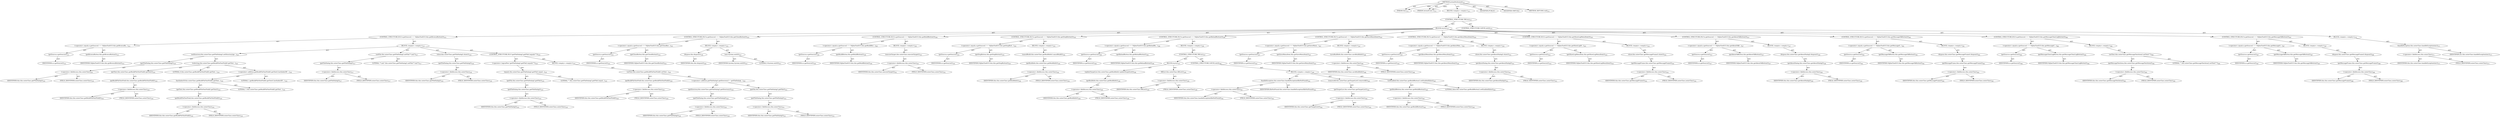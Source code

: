 digraph "actionPerformed" {  
"111669149705" [label = <(METHOD,actionPerformed)<SUB>311</SUB>> ]
"115964116999" [label = <(PARAM,this)<SUB>311</SUB>> ]
"115964117068" [label = <(PARAM,ActionEvent e)<SUB>311</SUB>> ]
"25769803793" [label = <(BLOCK,&lt;empty&gt;,&lt;empty&gt;)<SUB>311</SUB>> ]
"47244640264" [label = <(CONTROL_STRUCTURE,TRY,try)<SUB>312</SUB>> ]
"25769803794" [label = <(BLOCK,try,try)<SUB>312</SUB>> ]
"47244640265" [label = <(CONTROL_STRUCTURE,IF,if (e.getSource() == VAJAntToolGUI.this.getBrowseButton()))<SUB>315</SUB>> ]
"30064771184" [label = <(&lt;operator&gt;.equals,e.getSource() == VAJAntToolGUI.this.getBrowseBu...)<SUB>315</SUB>> ]
"30064771185" [label = <(getSource,e.getSource())<SUB>315</SUB>> ]
"68719477023" [label = <(IDENTIFIER,e,e.getSource())<SUB>315</SUB>> ]
"30064771186" [label = <(getBrowseButton,this.getBrowseButton())<SUB>315</SUB>> ]
"68719476755" [label = <(IDENTIFIER,VAJAntToolGUI.this,this.getBrowseButton())<SUB>315</SUB>> ]
"25769803795" [label = <(BLOCK,&lt;empty&gt;,&lt;empty&gt;)<SUB>315</SUB>> ]
"30064771187" [label = <(setDirectory,this.outerClass.getFileDialog().setDirectory(ge...)<SUB>316</SUB>> ]
"30064771188" [label = <(getFileDialog,this.outerClass.getFileDialog())<SUB>316</SUB>> ]
"30064771189" [label = <(&lt;operator&gt;.fieldAccess,this.outerClass)<SUB>316</SUB>> ]
"68719476758" [label = <(IDENTIFIER,this,this.outerClass.getFileDialog())<SUB>316</SUB>> ]
"55834574884" [label = <(FIELD_IDENTIFIER,outerClass,outerClass)<SUB>316</SUB>> ]
"30064771190" [label = <(substring,this.outerClass.getBuildFileTextField().getText...)<SUB>316</SUB>> ]
"30064771191" [label = <(getText,this.outerClass.getBuildFileTextField().getText())<SUB>316</SUB>> ]
"30064771192" [label = <(getBuildFileTextField,this.outerClass.getBuildFileTextField())<SUB>316</SUB>> ]
"30064771193" [label = <(&lt;operator&gt;.fieldAccess,this.outerClass)<SUB>316</SUB>> ]
"68719476757" [label = <(IDENTIFIER,this,this.outerClass.getBuildFileTextField())<SUB>316</SUB>> ]
"55834574885" [label = <(FIELD_IDENTIFIER,outerClass,outerClass)<SUB>316</SUB>> ]
"90194313230" [label = <(LITERAL,0,this.outerClass.getBuildFileTextField().getText...)<SUB>316</SUB>> ]
"30064771194" [label = <(&lt;operator&gt;.addition,getBuildFileTextField().getText().lastIndexOf('...)<SUB>316</SUB>> ]
"30064771195" [label = <(lastIndexOf,this.outerClass.getBuildFileTextField().getText...)<SUB>316</SUB>> ]
"30064771196" [label = <(getText,this.outerClass.getBuildFileTextField().getText())<SUB>316</SUB>> ]
"30064771197" [label = <(getBuildFileTextField,this.outerClass.getBuildFileTextField())<SUB>316</SUB>> ]
"30064771198" [label = <(&lt;operator&gt;.fieldAccess,this.outerClass)<SUB>316</SUB>> ]
"68719476756" [label = <(IDENTIFIER,this,this.outerClass.getBuildFileTextField())<SUB>316</SUB>> ]
"55834574886" [label = <(FIELD_IDENTIFIER,outerClass,outerClass)<SUB>316</SUB>> ]
"90194313231" [label = <(LITERAL,'\\',this.outerClass.getBuildFileTextField().getText...)<SUB>316</SUB>> ]
"90194313232" [label = <(LITERAL,1,getBuildFileTextField().getText().lastIndexOf('...)<SUB>316</SUB>> ]
"30064771199" [label = <(setFile,this.outerClass.getFileDialog().setFile(&quot;*.xml&quot;))<SUB>317</SUB>> ]
"30064771200" [label = <(getFileDialog,this.outerClass.getFileDialog())<SUB>317</SUB>> ]
"30064771201" [label = <(&lt;operator&gt;.fieldAccess,this.outerClass)<SUB>317</SUB>> ]
"68719476759" [label = <(IDENTIFIER,this,this.outerClass.getFileDialog())<SUB>317</SUB>> ]
"55834574887" [label = <(FIELD_IDENTIFIER,outerClass,outerClass)<SUB>317</SUB>> ]
"90194313233" [label = <(LITERAL,&quot;*.xml&quot;,this.outerClass.getFileDialog().setFile(&quot;*.xml&quot;))<SUB>317</SUB>> ]
"30064771202" [label = <(show,this.outerClass.getFileDialog().show())<SUB>318</SUB>> ]
"30064771203" [label = <(getFileDialog,this.outerClass.getFileDialog())<SUB>318</SUB>> ]
"30064771204" [label = <(&lt;operator&gt;.fieldAccess,this.outerClass)<SUB>318</SUB>> ]
"68719476760" [label = <(IDENTIFIER,this,this.outerClass.getFileDialog())<SUB>318</SUB>> ]
"55834574888" [label = <(FIELD_IDENTIFIER,outerClass,outerClass)<SUB>318</SUB>> ]
"47244640266" [label = <(CONTROL_STRUCTURE,IF,if (!getFileDialog().getFile().equals(&quot;&quot;)))<SUB>319</SUB>> ]
"30064771205" [label = <(&lt;operator&gt;.logicalNot,!getFileDialog().getFile().equals(&quot;&quot;))<SUB>319</SUB>> ]
"30064771206" [label = <(equals,this.outerClass.getFileDialog().getFile().equal...)<SUB>319</SUB>> ]
"30064771207" [label = <(getFile,this.outerClass.getFileDialog().getFile())<SUB>319</SUB>> ]
"30064771208" [label = <(getFileDialog,this.outerClass.getFileDialog())<SUB>319</SUB>> ]
"30064771209" [label = <(&lt;operator&gt;.fieldAccess,this.outerClass)<SUB>319</SUB>> ]
"68719476761" [label = <(IDENTIFIER,this,this.outerClass.getFileDialog())<SUB>319</SUB>> ]
"55834574889" [label = <(FIELD_IDENTIFIER,outerClass,outerClass)<SUB>319</SUB>> ]
"90194313234" [label = <(LITERAL,&quot;&quot;,this.outerClass.getFileDialog().getFile().equal...)<SUB>319</SUB>> ]
"25769803796" [label = <(BLOCK,&lt;empty&gt;,&lt;empty&gt;)<SUB>319</SUB>> ]
"30064771210" [label = <(setText,this.outerClass.getBuildFileTextField().setText...)<SUB>320</SUB>> ]
"30064771211" [label = <(getBuildFileTextField,this.outerClass.getBuildFileTextField())<SUB>320</SUB>> ]
"30064771212" [label = <(&lt;operator&gt;.fieldAccess,this.outerClass)<SUB>320</SUB>> ]
"68719476764" [label = <(IDENTIFIER,this,this.outerClass.getBuildFileTextField())<SUB>320</SUB>> ]
"55834574890" [label = <(FIELD_IDENTIFIER,outerClass,outerClass)<SUB>320</SUB>> ]
"30064771213" [label = <(&lt;operator&gt;.addition,getFileDialog().getDirectory() + getFileDialog(...)<SUB>320</SUB>> ]
"30064771214" [label = <(getDirectory,this.outerClass.getFileDialog().getDirectory())<SUB>320</SUB>> ]
"30064771215" [label = <(getFileDialog,this.outerClass.getFileDialog())<SUB>320</SUB>> ]
"30064771216" [label = <(&lt;operator&gt;.fieldAccess,this.outerClass)<SUB>320</SUB>> ]
"68719476762" [label = <(IDENTIFIER,this,this.outerClass.getFileDialog())<SUB>320</SUB>> ]
"55834574891" [label = <(FIELD_IDENTIFIER,outerClass,outerClass)<SUB>320</SUB>> ]
"30064771217" [label = <(getFile,this.outerClass.getFileDialog().getFile())<SUB>321</SUB>> ]
"30064771218" [label = <(getFileDialog,this.outerClass.getFileDialog())<SUB>321</SUB>> ]
"30064771219" [label = <(&lt;operator&gt;.fieldAccess,this.outerClass)<SUB>321</SUB>> ]
"68719476763" [label = <(IDENTIFIER,this,this.outerClass.getFileDialog())<SUB>321</SUB>> ]
"55834574892" [label = <(FIELD_IDENTIFIER,outerClass,outerClass)<SUB>321</SUB>> ]
"47244640267" [label = <(CONTROL_STRUCTURE,IF,if (e.getSource() == VAJAntToolGUI.this.getCloseButton()))<SUB>325</SUB>> ]
"30064771220" [label = <(&lt;operator&gt;.equals,e.getSource() == VAJAntToolGUI.this.getCloseBut...)<SUB>325</SUB>> ]
"30064771221" [label = <(getSource,e.getSource())<SUB>325</SUB>> ]
"68719477024" [label = <(IDENTIFIER,e,e.getSource())<SUB>325</SUB>> ]
"30064771222" [label = <(getCloseButton,this.getCloseButton())<SUB>325</SUB>> ]
"68719476765" [label = <(IDENTIFIER,VAJAntToolGUI.this,this.getCloseButton())<SUB>325</SUB>> ]
"25769803797" [label = <(BLOCK,&lt;empty&gt;,&lt;empty&gt;)<SUB>325</SUB>> ]
"30064771223" [label = <(dispose,this.dispose())<SUB>326</SUB>> ]
"68719476766" [label = <(IDENTIFIER,this,this.dispose())<SUB>326</SUB>> ]
"30064771224" [label = <(exit,System.exit(0))<SUB>327</SUB>> ]
"68719477025" [label = <(IDENTIFIER,System,System.exit(0))<SUB>327</SUB>> ]
"90194313235" [label = <(LITERAL,0,System.exit(0))<SUB>327</SUB>> ]
"47244640268" [label = <(CONTROL_STRUCTURE,IF,if (e.getSource() == VAJAntToolGUI.this.getBuildButton()))<SUB>330</SUB>> ]
"30064771225" [label = <(&lt;operator&gt;.equals,e.getSource() == VAJAntToolGUI.this.getBuildBut...)<SUB>330</SUB>> ]
"30064771226" [label = <(getSource,e.getSource())<SUB>330</SUB>> ]
"68719477026" [label = <(IDENTIFIER,e,e.getSource())<SUB>330</SUB>> ]
"30064771227" [label = <(getBuildButton,this.getBuildButton())<SUB>330</SUB>> ]
"68719476767" [label = <(IDENTIFIER,VAJAntToolGUI.this,this.getBuildButton())<SUB>330</SUB>> ]
"25769803798" [label = <(BLOCK,&lt;empty&gt;,&lt;empty&gt;)<SUB>330</SUB>> ]
"30064771228" [label = <(executeTarget,this.outerClass.executeTarget())<SUB>331</SUB>> ]
"30064771229" [label = <(&lt;operator&gt;.fieldAccess,this.outerClass)<SUB>331</SUB>> ]
"68719476768" [label = <(IDENTIFIER,this,this.outerClass.executeTarget())<SUB>331</SUB>> ]
"55834574893" [label = <(FIELD_IDENTIFIER,outerClass,outerClass)<SUB>331</SUB>> ]
"47244640269" [label = <(CONTROL_STRUCTURE,IF,if (e.getSource() == VAJAntToolGUI.this.getStopButton()))<SUB>333</SUB>> ]
"30064771230" [label = <(&lt;operator&gt;.equals,e.getSource() == VAJAntToolGUI.this.getStopButt...)<SUB>333</SUB>> ]
"30064771231" [label = <(getSource,e.getSource())<SUB>333</SUB>> ]
"68719477027" [label = <(IDENTIFIER,e,e.getSource())<SUB>333</SUB>> ]
"30064771232" [label = <(getStopButton,this.getStopButton())<SUB>333</SUB>> ]
"68719476769" [label = <(IDENTIFIER,VAJAntToolGUI.this,this.getStopButton())<SUB>333</SUB>> ]
"25769803799" [label = <(BLOCK,&lt;empty&gt;,&lt;empty&gt;)<SUB>333</SUB>> ]
"30064771233" [label = <(cancelBuild,this.outerClass.getBuildInfo().cancelBuild())<SUB>334</SUB>> ]
"30064771234" [label = <(getBuildInfo,this.outerClass.getBuildInfo())<SUB>334</SUB>> ]
"30064771235" [label = <(&lt;operator&gt;.fieldAccess,this.outerClass)<SUB>334</SUB>> ]
"68719476770" [label = <(IDENTIFIER,this,this.outerClass.getBuildInfo())<SUB>334</SUB>> ]
"55834574894" [label = <(FIELD_IDENTIFIER,outerClass,outerClass)<SUB>334</SUB>> ]
"47244640270" [label = <(CONTROL_STRUCTURE,IF,if (e.getSource() == VAJAntToolGUI.this.getReloadButton()))<SUB>336</SUB>> ]
"30064771236" [label = <(&lt;operator&gt;.equals,e.getSource() == VAJAntToolGUI.this.getReloadBu...)<SUB>336</SUB>> ]
"30064771237" [label = <(getSource,e.getSource())<SUB>336</SUB>> ]
"68719477028" [label = <(IDENTIFIER,e,e.getSource())<SUB>336</SUB>> ]
"30064771238" [label = <(getReloadButton,this.getReloadButton())<SUB>336</SUB>> ]
"68719476771" [label = <(IDENTIFIER,VAJAntToolGUI.this,this.getReloadButton())<SUB>336</SUB>> ]
"25769803800" [label = <(BLOCK,&lt;empty&gt;,&lt;empty&gt;)<SUB>336</SUB>> ]
"47244640271" [label = <(CONTROL_STRUCTURE,TRY,try)<SUB>337</SUB>> ]
"25769803801" [label = <(BLOCK,try,try)<SUB>337</SUB>> ]
"30064771239" [label = <(updateTargetList,this.outerClass.getBuildInfo().updateTargetList())<SUB>338</SUB>> ]
"30064771240" [label = <(getBuildInfo,this.outerClass.getBuildInfo())<SUB>338</SUB>> ]
"30064771241" [label = <(&lt;operator&gt;.fieldAccess,this.outerClass)<SUB>338</SUB>> ]
"68719476772" [label = <(IDENTIFIER,this,this.outerClass.getBuildInfo())<SUB>338</SUB>> ]
"55834574895" [label = <(FIELD_IDENTIFIER,outerClass,outerClass)<SUB>338</SUB>> ]
"30064771242" [label = <(fillList,this.outerClass.fillList())<SUB>339</SUB>> ]
"30064771243" [label = <(&lt;operator&gt;.fieldAccess,this.outerClass)<SUB>339</SUB>> ]
"68719476773" [label = <(IDENTIFIER,this,this.outerClass.fillList())<SUB>339</SUB>> ]
"55834574896" [label = <(FIELD_IDENTIFIER,outerClass,outerClass)<SUB>339</SUB>> ]
"47244640272" [label = <(CONTROL_STRUCTURE,CATCH,catch)<SUB>340</SUB>> ]
"25769803802" [label = <(BLOCK,&lt;empty&gt;,&lt;empty&gt;)<SUB>340</SUB>> ]
"30064771244" [label = <(handleException,this.outerClass.handleException(fileNotFound))<SUB>341</SUB>> ]
"30064771245" [label = <(&lt;operator&gt;.fieldAccess,this.outerClass)<SUB>341</SUB>> ]
"68719476774" [label = <(IDENTIFIER,this,this.outerClass.handleException(fileNotFound))<SUB>341</SUB>> ]
"55834574897" [label = <(FIELD_IDENTIFIER,outerClass,outerClass)<SUB>341</SUB>> ]
"68719477029" [label = <(IDENTIFIER,fileNotFound,this.outerClass.handleException(fileNotFound))<SUB>341</SUB>> ]
"30064771246" [label = <(removeAll,this.outerClass.getTargetList().removeAll())<SUB>342</SUB>> ]
"30064771247" [label = <(getTargetList,this.outerClass.getTargetList())<SUB>342</SUB>> ]
"30064771248" [label = <(&lt;operator&gt;.fieldAccess,this.outerClass)<SUB>342</SUB>> ]
"68719476775" [label = <(IDENTIFIER,this,this.outerClass.getTargetList())<SUB>342</SUB>> ]
"55834574898" [label = <(FIELD_IDENTIFIER,outerClass,outerClass)<SUB>342</SUB>> ]
"30064771249" [label = <(setEnabled,this.outerClass.getBuildButton().setEnabled(false))<SUB>343</SUB>> ]
"30064771250" [label = <(getBuildButton,this.outerClass.getBuildButton())<SUB>343</SUB>> ]
"30064771251" [label = <(&lt;operator&gt;.fieldAccess,this.outerClass)<SUB>343</SUB>> ]
"68719476776" [label = <(IDENTIFIER,this,this.outerClass.getBuildButton())<SUB>343</SUB>> ]
"55834574899" [label = <(FIELD_IDENTIFIER,outerClass,outerClass)<SUB>343</SUB>> ]
"90194313236" [label = <(LITERAL,false,this.outerClass.getBuildButton().setEnabled(false))<SUB>343</SUB>> ]
"47244640273" [label = <(CONTROL_STRUCTURE,IF,if (e.getSource() == VAJAntToolGUI.this.getSaveMenuItem()))<SUB>347</SUB>> ]
"30064771252" [label = <(&lt;operator&gt;.equals,e.getSource() == VAJAntToolGUI.this.getSaveMenu...)<SUB>347</SUB>> ]
"30064771253" [label = <(getSource,e.getSource())<SUB>347</SUB>> ]
"68719477030" [label = <(IDENTIFIER,e,e.getSource())<SUB>347</SUB>> ]
"30064771254" [label = <(getSaveMenuItem,this.getSaveMenuItem())<SUB>347</SUB>> ]
"68719476777" [label = <(IDENTIFIER,VAJAntToolGUI.this,this.getSaveMenuItem())<SUB>347</SUB>> ]
"25769803803" [label = <(BLOCK,&lt;empty&gt;,&lt;empty&gt;)<SUB>347</SUB>> ]
"30064771255" [label = <(saveBuildInfo,this.outerClass.saveBuildInfo())<SUB>348</SUB>> ]
"30064771256" [label = <(&lt;operator&gt;.fieldAccess,this.outerClass)<SUB>348</SUB>> ]
"68719476778" [label = <(IDENTIFIER,this,this.outerClass.saveBuildInfo())<SUB>348</SUB>> ]
"55834574900" [label = <(FIELD_IDENTIFIER,outerClass,outerClass)<SUB>348</SUB>> ]
"47244640274" [label = <(CONTROL_STRUCTURE,IF,if (e.getSource() == VAJAntToolGUI.this.getAboutMenuItem()))<SUB>350</SUB>> ]
"30064771257" [label = <(&lt;operator&gt;.equals,e.getSource() == VAJAntToolGUI.this.getAboutMen...)<SUB>350</SUB>> ]
"30064771258" [label = <(getSource,e.getSource())<SUB>350</SUB>> ]
"68719477031" [label = <(IDENTIFIER,e,e.getSource())<SUB>350</SUB>> ]
"30064771259" [label = <(getAboutMenuItem,this.getAboutMenuItem())<SUB>350</SUB>> ]
"68719476779" [label = <(IDENTIFIER,VAJAntToolGUI.this,this.getAboutMenuItem())<SUB>350</SUB>> ]
"25769803804" [label = <(BLOCK,&lt;empty&gt;,&lt;empty&gt;)<SUB>350</SUB>> ]
"30064771260" [label = <(show,this.outerClass.getAboutDialog().show())<SUB>351</SUB>> ]
"30064771261" [label = <(getAboutDialog,this.outerClass.getAboutDialog())<SUB>351</SUB>> ]
"30064771262" [label = <(&lt;operator&gt;.fieldAccess,this.outerClass)<SUB>351</SUB>> ]
"68719476780" [label = <(IDENTIFIER,this,this.outerClass.getAboutDialog())<SUB>351</SUB>> ]
"55834574901" [label = <(FIELD_IDENTIFIER,outerClass,outerClass)<SUB>351</SUB>> ]
"47244640275" [label = <(CONTROL_STRUCTURE,IF,if (e.getSource() == VAJAntToolGUI.this.getShowLogMenuItem()))<SUB>353</SUB>> ]
"30064771263" [label = <(&lt;operator&gt;.equals,e.getSource() == VAJAntToolGUI.this.getShowLogM...)<SUB>353</SUB>> ]
"30064771264" [label = <(getSource,e.getSource())<SUB>353</SUB>> ]
"68719477032" [label = <(IDENTIFIER,e,e.getSource())<SUB>353</SUB>> ]
"30064771265" [label = <(getShowLogMenuItem,this.getShowLogMenuItem())<SUB>353</SUB>> ]
"68719476781" [label = <(IDENTIFIER,VAJAntToolGUI.this,this.getShowLogMenuItem())<SUB>353</SUB>> ]
"25769803805" [label = <(BLOCK,&lt;empty&gt;,&lt;empty&gt;)<SUB>353</SUB>> ]
"30064771266" [label = <(show,this.outerClass.getMessageFrame().show())<SUB>354</SUB>> ]
"30064771267" [label = <(getMessageFrame,this.outerClass.getMessageFrame())<SUB>354</SUB>> ]
"30064771268" [label = <(&lt;operator&gt;.fieldAccess,this.outerClass)<SUB>354</SUB>> ]
"68719476782" [label = <(IDENTIFIER,this,this.outerClass.getMessageFrame())<SUB>354</SUB>> ]
"55834574902" [label = <(FIELD_IDENTIFIER,outerClass,outerClass)<SUB>354</SUB>> ]
"47244640276" [label = <(CONTROL_STRUCTURE,IF,if (e.getSource() == VAJAntToolGUI.this.getAboutOkButton()))<SUB>357</SUB>> ]
"30064771269" [label = <(&lt;operator&gt;.equals,e.getSource() == VAJAntToolGUI.this.getAboutOkB...)<SUB>357</SUB>> ]
"30064771270" [label = <(getSource,e.getSource())<SUB>357</SUB>> ]
"68719477033" [label = <(IDENTIFIER,e,e.getSource())<SUB>357</SUB>> ]
"30064771271" [label = <(getAboutOkButton,this.getAboutOkButton())<SUB>357</SUB>> ]
"68719476783" [label = <(IDENTIFIER,VAJAntToolGUI.this,this.getAboutOkButton())<SUB>357</SUB>> ]
"25769803806" [label = <(BLOCK,&lt;empty&gt;,&lt;empty&gt;)<SUB>357</SUB>> ]
"30064771272" [label = <(dispose,this.outerClass.getAboutDialog().dispose())<SUB>358</SUB>> ]
"30064771273" [label = <(getAboutDialog,this.outerClass.getAboutDialog())<SUB>358</SUB>> ]
"30064771274" [label = <(&lt;operator&gt;.fieldAccess,this.outerClass)<SUB>358</SUB>> ]
"68719476784" [label = <(IDENTIFIER,this,this.outerClass.getAboutDialog())<SUB>358</SUB>> ]
"55834574903" [label = <(FIELD_IDENTIFIER,outerClass,outerClass)<SUB>358</SUB>> ]
"47244640277" [label = <(CONTROL_STRUCTURE,IF,if (e.getSource() == VAJAntToolGUI.this.getMessageOkButton()))<SUB>361</SUB>> ]
"30064771275" [label = <(&lt;operator&gt;.equals,e.getSource() == VAJAntToolGUI.this.getMessageO...)<SUB>361</SUB>> ]
"30064771276" [label = <(getSource,e.getSource())<SUB>361</SUB>> ]
"68719477034" [label = <(IDENTIFIER,e,e.getSource())<SUB>361</SUB>> ]
"30064771277" [label = <(getMessageOkButton,this.getMessageOkButton())<SUB>361</SUB>> ]
"68719476785" [label = <(IDENTIFIER,VAJAntToolGUI.this,this.getMessageOkButton())<SUB>361</SUB>> ]
"25769803807" [label = <(BLOCK,&lt;empty&gt;,&lt;empty&gt;)<SUB>361</SUB>> ]
"30064771278" [label = <(dispose,this.outerClass.getMessageFrame().dispose())<SUB>362</SUB>> ]
"30064771279" [label = <(getMessageFrame,this.outerClass.getMessageFrame())<SUB>362</SUB>> ]
"30064771280" [label = <(&lt;operator&gt;.fieldAccess,this.outerClass)<SUB>362</SUB>> ]
"68719476786" [label = <(IDENTIFIER,this,this.outerClass.getMessageFrame())<SUB>362</SUB>> ]
"55834574904" [label = <(FIELD_IDENTIFIER,outerClass,outerClass)<SUB>362</SUB>> ]
"47244640278" [label = <(CONTROL_STRUCTURE,IF,if (e.getSource() == VAJAntToolGUI.this.getMessageClearLogButton()))<SUB>364</SUB>> ]
"30064771281" [label = <(&lt;operator&gt;.equals,e.getSource() == VAJAntToolGUI.this.getMessageC...)<SUB>364</SUB>> ]
"30064771282" [label = <(getSource,e.getSource())<SUB>364</SUB>> ]
"68719477035" [label = <(IDENTIFIER,e,e.getSource())<SUB>364</SUB>> ]
"30064771283" [label = <(getMessageClearLogButton,this.getMessageClearLogButton())<SUB>364</SUB>> ]
"68719476787" [label = <(IDENTIFIER,VAJAntToolGUI.this,this.getMessageClearLogButton())<SUB>364</SUB>> ]
"25769803808" [label = <(BLOCK,&lt;empty&gt;,&lt;empty&gt;)<SUB>364</SUB>> ]
"30064771284" [label = <(setText,this.outerClass.getMessageTextArea().setText(&quot;&quot;))<SUB>365</SUB>> ]
"30064771285" [label = <(getMessageTextArea,this.outerClass.getMessageTextArea())<SUB>365</SUB>> ]
"30064771286" [label = <(&lt;operator&gt;.fieldAccess,this.outerClass)<SUB>365</SUB>> ]
"68719476788" [label = <(IDENTIFIER,this,this.outerClass.getMessageTextArea())<SUB>365</SUB>> ]
"55834574905" [label = <(FIELD_IDENTIFIER,outerClass,outerClass)<SUB>365</SUB>> ]
"90194313237" [label = <(LITERAL,&quot;&quot;,this.outerClass.getMessageTextArea().setText(&quot;&quot;))<SUB>365</SUB>> ]
"47244640279" [label = <(CONTROL_STRUCTURE,IF,if (e.getSource() == VAJAntToolGUI.this.getMessageOkButton()))<SUB>367</SUB>> ]
"30064771287" [label = <(&lt;operator&gt;.equals,e.getSource() == VAJAntToolGUI.this.getMessageO...)<SUB>367</SUB>> ]
"30064771288" [label = <(getSource,e.getSource())<SUB>367</SUB>> ]
"68719477036" [label = <(IDENTIFIER,e,e.getSource())<SUB>367</SUB>> ]
"30064771289" [label = <(getMessageOkButton,this.getMessageOkButton())<SUB>367</SUB>> ]
"68719476789" [label = <(IDENTIFIER,VAJAntToolGUI.this,this.getMessageOkButton())<SUB>367</SUB>> ]
"25769803809" [label = <(BLOCK,&lt;empty&gt;,&lt;empty&gt;)<SUB>367</SUB>> ]
"30064771290" [label = <(dispose,this.outerClass.getMessageFrame().dispose())<SUB>368</SUB>> ]
"30064771291" [label = <(getMessageFrame,this.outerClass.getMessageFrame())<SUB>368</SUB>> ]
"30064771292" [label = <(&lt;operator&gt;.fieldAccess,this.outerClass)<SUB>368</SUB>> ]
"68719476790" [label = <(IDENTIFIER,this,this.outerClass.getMessageFrame())<SUB>368</SUB>> ]
"55834574906" [label = <(FIELD_IDENTIFIER,outerClass,outerClass)<SUB>368</SUB>> ]
"47244640280" [label = <(CONTROL_STRUCTURE,CATCH,catch)<SUB>370</SUB>> ]
"25769803810" [label = <(BLOCK,&lt;empty&gt;,&lt;empty&gt;)<SUB>370</SUB>> ]
"30064771293" [label = <(handleException,this.outerClass.handleException(exc))<SUB>371</SUB>> ]
"30064771294" [label = <(&lt;operator&gt;.fieldAccess,this.outerClass)<SUB>371</SUB>> ]
"68719476791" [label = <(IDENTIFIER,this,this.outerClass.handleException(exc))<SUB>371</SUB>> ]
"55834574907" [label = <(FIELD_IDENTIFIER,outerClass,outerClass)<SUB>371</SUB>> ]
"68719477037" [label = <(IDENTIFIER,exc,this.outerClass.handleException(exc))<SUB>371</SUB>> ]
"133143986239" [label = <(MODIFIER,PUBLIC)> ]
"133143986240" [label = <(MODIFIER,VIRTUAL)> ]
"128849018889" [label = <(METHOD_RETURN,void)<SUB>311</SUB>> ]
  "111669149705" -> "115964116999"  [ label = "AST: "] 
  "111669149705" -> "115964117068"  [ label = "AST: "] 
  "111669149705" -> "25769803793"  [ label = "AST: "] 
  "111669149705" -> "133143986239"  [ label = "AST: "] 
  "111669149705" -> "133143986240"  [ label = "AST: "] 
  "111669149705" -> "128849018889"  [ label = "AST: "] 
  "25769803793" -> "47244640264"  [ label = "AST: "] 
  "47244640264" -> "25769803794"  [ label = "AST: "] 
  "47244640264" -> "47244640280"  [ label = "AST: "] 
  "25769803794" -> "47244640265"  [ label = "AST: "] 
  "25769803794" -> "47244640267"  [ label = "AST: "] 
  "25769803794" -> "47244640268"  [ label = "AST: "] 
  "25769803794" -> "47244640269"  [ label = "AST: "] 
  "25769803794" -> "47244640270"  [ label = "AST: "] 
  "25769803794" -> "47244640273"  [ label = "AST: "] 
  "25769803794" -> "47244640274"  [ label = "AST: "] 
  "25769803794" -> "47244640275"  [ label = "AST: "] 
  "25769803794" -> "47244640276"  [ label = "AST: "] 
  "25769803794" -> "47244640277"  [ label = "AST: "] 
  "25769803794" -> "47244640278"  [ label = "AST: "] 
  "25769803794" -> "47244640279"  [ label = "AST: "] 
  "47244640265" -> "30064771184"  [ label = "AST: "] 
  "47244640265" -> "25769803795"  [ label = "AST: "] 
  "30064771184" -> "30064771185"  [ label = "AST: "] 
  "30064771184" -> "30064771186"  [ label = "AST: "] 
  "30064771185" -> "68719477023"  [ label = "AST: "] 
  "30064771186" -> "68719476755"  [ label = "AST: "] 
  "25769803795" -> "30064771187"  [ label = "AST: "] 
  "25769803795" -> "30064771199"  [ label = "AST: "] 
  "25769803795" -> "30064771202"  [ label = "AST: "] 
  "25769803795" -> "47244640266"  [ label = "AST: "] 
  "30064771187" -> "30064771188"  [ label = "AST: "] 
  "30064771187" -> "30064771190"  [ label = "AST: "] 
  "30064771188" -> "30064771189"  [ label = "AST: "] 
  "30064771189" -> "68719476758"  [ label = "AST: "] 
  "30064771189" -> "55834574884"  [ label = "AST: "] 
  "30064771190" -> "30064771191"  [ label = "AST: "] 
  "30064771190" -> "90194313230"  [ label = "AST: "] 
  "30064771190" -> "30064771194"  [ label = "AST: "] 
  "30064771191" -> "30064771192"  [ label = "AST: "] 
  "30064771192" -> "30064771193"  [ label = "AST: "] 
  "30064771193" -> "68719476757"  [ label = "AST: "] 
  "30064771193" -> "55834574885"  [ label = "AST: "] 
  "30064771194" -> "30064771195"  [ label = "AST: "] 
  "30064771194" -> "90194313232"  [ label = "AST: "] 
  "30064771195" -> "30064771196"  [ label = "AST: "] 
  "30064771195" -> "90194313231"  [ label = "AST: "] 
  "30064771196" -> "30064771197"  [ label = "AST: "] 
  "30064771197" -> "30064771198"  [ label = "AST: "] 
  "30064771198" -> "68719476756"  [ label = "AST: "] 
  "30064771198" -> "55834574886"  [ label = "AST: "] 
  "30064771199" -> "30064771200"  [ label = "AST: "] 
  "30064771199" -> "90194313233"  [ label = "AST: "] 
  "30064771200" -> "30064771201"  [ label = "AST: "] 
  "30064771201" -> "68719476759"  [ label = "AST: "] 
  "30064771201" -> "55834574887"  [ label = "AST: "] 
  "30064771202" -> "30064771203"  [ label = "AST: "] 
  "30064771203" -> "30064771204"  [ label = "AST: "] 
  "30064771204" -> "68719476760"  [ label = "AST: "] 
  "30064771204" -> "55834574888"  [ label = "AST: "] 
  "47244640266" -> "30064771205"  [ label = "AST: "] 
  "47244640266" -> "25769803796"  [ label = "AST: "] 
  "30064771205" -> "30064771206"  [ label = "AST: "] 
  "30064771206" -> "30064771207"  [ label = "AST: "] 
  "30064771206" -> "90194313234"  [ label = "AST: "] 
  "30064771207" -> "30064771208"  [ label = "AST: "] 
  "30064771208" -> "30064771209"  [ label = "AST: "] 
  "30064771209" -> "68719476761"  [ label = "AST: "] 
  "30064771209" -> "55834574889"  [ label = "AST: "] 
  "25769803796" -> "30064771210"  [ label = "AST: "] 
  "30064771210" -> "30064771211"  [ label = "AST: "] 
  "30064771210" -> "30064771213"  [ label = "AST: "] 
  "30064771211" -> "30064771212"  [ label = "AST: "] 
  "30064771212" -> "68719476764"  [ label = "AST: "] 
  "30064771212" -> "55834574890"  [ label = "AST: "] 
  "30064771213" -> "30064771214"  [ label = "AST: "] 
  "30064771213" -> "30064771217"  [ label = "AST: "] 
  "30064771214" -> "30064771215"  [ label = "AST: "] 
  "30064771215" -> "30064771216"  [ label = "AST: "] 
  "30064771216" -> "68719476762"  [ label = "AST: "] 
  "30064771216" -> "55834574891"  [ label = "AST: "] 
  "30064771217" -> "30064771218"  [ label = "AST: "] 
  "30064771218" -> "30064771219"  [ label = "AST: "] 
  "30064771219" -> "68719476763"  [ label = "AST: "] 
  "30064771219" -> "55834574892"  [ label = "AST: "] 
  "47244640267" -> "30064771220"  [ label = "AST: "] 
  "47244640267" -> "25769803797"  [ label = "AST: "] 
  "30064771220" -> "30064771221"  [ label = "AST: "] 
  "30064771220" -> "30064771222"  [ label = "AST: "] 
  "30064771221" -> "68719477024"  [ label = "AST: "] 
  "30064771222" -> "68719476765"  [ label = "AST: "] 
  "25769803797" -> "30064771223"  [ label = "AST: "] 
  "25769803797" -> "30064771224"  [ label = "AST: "] 
  "30064771223" -> "68719476766"  [ label = "AST: "] 
  "30064771224" -> "68719477025"  [ label = "AST: "] 
  "30064771224" -> "90194313235"  [ label = "AST: "] 
  "47244640268" -> "30064771225"  [ label = "AST: "] 
  "47244640268" -> "25769803798"  [ label = "AST: "] 
  "30064771225" -> "30064771226"  [ label = "AST: "] 
  "30064771225" -> "30064771227"  [ label = "AST: "] 
  "30064771226" -> "68719477026"  [ label = "AST: "] 
  "30064771227" -> "68719476767"  [ label = "AST: "] 
  "25769803798" -> "30064771228"  [ label = "AST: "] 
  "30064771228" -> "30064771229"  [ label = "AST: "] 
  "30064771229" -> "68719476768"  [ label = "AST: "] 
  "30064771229" -> "55834574893"  [ label = "AST: "] 
  "47244640269" -> "30064771230"  [ label = "AST: "] 
  "47244640269" -> "25769803799"  [ label = "AST: "] 
  "30064771230" -> "30064771231"  [ label = "AST: "] 
  "30064771230" -> "30064771232"  [ label = "AST: "] 
  "30064771231" -> "68719477027"  [ label = "AST: "] 
  "30064771232" -> "68719476769"  [ label = "AST: "] 
  "25769803799" -> "30064771233"  [ label = "AST: "] 
  "30064771233" -> "30064771234"  [ label = "AST: "] 
  "30064771234" -> "30064771235"  [ label = "AST: "] 
  "30064771235" -> "68719476770"  [ label = "AST: "] 
  "30064771235" -> "55834574894"  [ label = "AST: "] 
  "47244640270" -> "30064771236"  [ label = "AST: "] 
  "47244640270" -> "25769803800"  [ label = "AST: "] 
  "30064771236" -> "30064771237"  [ label = "AST: "] 
  "30064771236" -> "30064771238"  [ label = "AST: "] 
  "30064771237" -> "68719477028"  [ label = "AST: "] 
  "30064771238" -> "68719476771"  [ label = "AST: "] 
  "25769803800" -> "47244640271"  [ label = "AST: "] 
  "47244640271" -> "25769803801"  [ label = "AST: "] 
  "47244640271" -> "47244640272"  [ label = "AST: "] 
  "25769803801" -> "30064771239"  [ label = "AST: "] 
  "25769803801" -> "30064771242"  [ label = "AST: "] 
  "30064771239" -> "30064771240"  [ label = "AST: "] 
  "30064771240" -> "30064771241"  [ label = "AST: "] 
  "30064771241" -> "68719476772"  [ label = "AST: "] 
  "30064771241" -> "55834574895"  [ label = "AST: "] 
  "30064771242" -> "30064771243"  [ label = "AST: "] 
  "30064771243" -> "68719476773"  [ label = "AST: "] 
  "30064771243" -> "55834574896"  [ label = "AST: "] 
  "47244640272" -> "25769803802"  [ label = "AST: "] 
  "25769803802" -> "30064771244"  [ label = "AST: "] 
  "25769803802" -> "30064771246"  [ label = "AST: "] 
  "25769803802" -> "30064771249"  [ label = "AST: "] 
  "30064771244" -> "30064771245"  [ label = "AST: "] 
  "30064771244" -> "68719477029"  [ label = "AST: "] 
  "30064771245" -> "68719476774"  [ label = "AST: "] 
  "30064771245" -> "55834574897"  [ label = "AST: "] 
  "30064771246" -> "30064771247"  [ label = "AST: "] 
  "30064771247" -> "30064771248"  [ label = "AST: "] 
  "30064771248" -> "68719476775"  [ label = "AST: "] 
  "30064771248" -> "55834574898"  [ label = "AST: "] 
  "30064771249" -> "30064771250"  [ label = "AST: "] 
  "30064771249" -> "90194313236"  [ label = "AST: "] 
  "30064771250" -> "30064771251"  [ label = "AST: "] 
  "30064771251" -> "68719476776"  [ label = "AST: "] 
  "30064771251" -> "55834574899"  [ label = "AST: "] 
  "47244640273" -> "30064771252"  [ label = "AST: "] 
  "47244640273" -> "25769803803"  [ label = "AST: "] 
  "30064771252" -> "30064771253"  [ label = "AST: "] 
  "30064771252" -> "30064771254"  [ label = "AST: "] 
  "30064771253" -> "68719477030"  [ label = "AST: "] 
  "30064771254" -> "68719476777"  [ label = "AST: "] 
  "25769803803" -> "30064771255"  [ label = "AST: "] 
  "30064771255" -> "30064771256"  [ label = "AST: "] 
  "30064771256" -> "68719476778"  [ label = "AST: "] 
  "30064771256" -> "55834574900"  [ label = "AST: "] 
  "47244640274" -> "30064771257"  [ label = "AST: "] 
  "47244640274" -> "25769803804"  [ label = "AST: "] 
  "30064771257" -> "30064771258"  [ label = "AST: "] 
  "30064771257" -> "30064771259"  [ label = "AST: "] 
  "30064771258" -> "68719477031"  [ label = "AST: "] 
  "30064771259" -> "68719476779"  [ label = "AST: "] 
  "25769803804" -> "30064771260"  [ label = "AST: "] 
  "30064771260" -> "30064771261"  [ label = "AST: "] 
  "30064771261" -> "30064771262"  [ label = "AST: "] 
  "30064771262" -> "68719476780"  [ label = "AST: "] 
  "30064771262" -> "55834574901"  [ label = "AST: "] 
  "47244640275" -> "30064771263"  [ label = "AST: "] 
  "47244640275" -> "25769803805"  [ label = "AST: "] 
  "30064771263" -> "30064771264"  [ label = "AST: "] 
  "30064771263" -> "30064771265"  [ label = "AST: "] 
  "30064771264" -> "68719477032"  [ label = "AST: "] 
  "30064771265" -> "68719476781"  [ label = "AST: "] 
  "25769803805" -> "30064771266"  [ label = "AST: "] 
  "30064771266" -> "30064771267"  [ label = "AST: "] 
  "30064771267" -> "30064771268"  [ label = "AST: "] 
  "30064771268" -> "68719476782"  [ label = "AST: "] 
  "30064771268" -> "55834574902"  [ label = "AST: "] 
  "47244640276" -> "30064771269"  [ label = "AST: "] 
  "47244640276" -> "25769803806"  [ label = "AST: "] 
  "30064771269" -> "30064771270"  [ label = "AST: "] 
  "30064771269" -> "30064771271"  [ label = "AST: "] 
  "30064771270" -> "68719477033"  [ label = "AST: "] 
  "30064771271" -> "68719476783"  [ label = "AST: "] 
  "25769803806" -> "30064771272"  [ label = "AST: "] 
  "30064771272" -> "30064771273"  [ label = "AST: "] 
  "30064771273" -> "30064771274"  [ label = "AST: "] 
  "30064771274" -> "68719476784"  [ label = "AST: "] 
  "30064771274" -> "55834574903"  [ label = "AST: "] 
  "47244640277" -> "30064771275"  [ label = "AST: "] 
  "47244640277" -> "25769803807"  [ label = "AST: "] 
  "30064771275" -> "30064771276"  [ label = "AST: "] 
  "30064771275" -> "30064771277"  [ label = "AST: "] 
  "30064771276" -> "68719477034"  [ label = "AST: "] 
  "30064771277" -> "68719476785"  [ label = "AST: "] 
  "25769803807" -> "30064771278"  [ label = "AST: "] 
  "30064771278" -> "30064771279"  [ label = "AST: "] 
  "30064771279" -> "30064771280"  [ label = "AST: "] 
  "30064771280" -> "68719476786"  [ label = "AST: "] 
  "30064771280" -> "55834574904"  [ label = "AST: "] 
  "47244640278" -> "30064771281"  [ label = "AST: "] 
  "47244640278" -> "25769803808"  [ label = "AST: "] 
  "30064771281" -> "30064771282"  [ label = "AST: "] 
  "30064771281" -> "30064771283"  [ label = "AST: "] 
  "30064771282" -> "68719477035"  [ label = "AST: "] 
  "30064771283" -> "68719476787"  [ label = "AST: "] 
  "25769803808" -> "30064771284"  [ label = "AST: "] 
  "30064771284" -> "30064771285"  [ label = "AST: "] 
  "30064771284" -> "90194313237"  [ label = "AST: "] 
  "30064771285" -> "30064771286"  [ label = "AST: "] 
  "30064771286" -> "68719476788"  [ label = "AST: "] 
  "30064771286" -> "55834574905"  [ label = "AST: "] 
  "47244640279" -> "30064771287"  [ label = "AST: "] 
  "47244640279" -> "25769803809"  [ label = "AST: "] 
  "30064771287" -> "30064771288"  [ label = "AST: "] 
  "30064771287" -> "30064771289"  [ label = "AST: "] 
  "30064771288" -> "68719477036"  [ label = "AST: "] 
  "30064771289" -> "68719476789"  [ label = "AST: "] 
  "25769803809" -> "30064771290"  [ label = "AST: "] 
  "30064771290" -> "30064771291"  [ label = "AST: "] 
  "30064771291" -> "30064771292"  [ label = "AST: "] 
  "30064771292" -> "68719476790"  [ label = "AST: "] 
  "30064771292" -> "55834574906"  [ label = "AST: "] 
  "47244640280" -> "25769803810"  [ label = "AST: "] 
  "25769803810" -> "30064771293"  [ label = "AST: "] 
  "30064771293" -> "30064771294"  [ label = "AST: "] 
  "30064771293" -> "68719477037"  [ label = "AST: "] 
  "30064771294" -> "68719476791"  [ label = "AST: "] 
  "30064771294" -> "55834574907"  [ label = "AST: "] 
  "111669149705" -> "115964116999"  [ label = "DDG: "] 
  "111669149705" -> "115964117068"  [ label = "DDG: "] 
}
